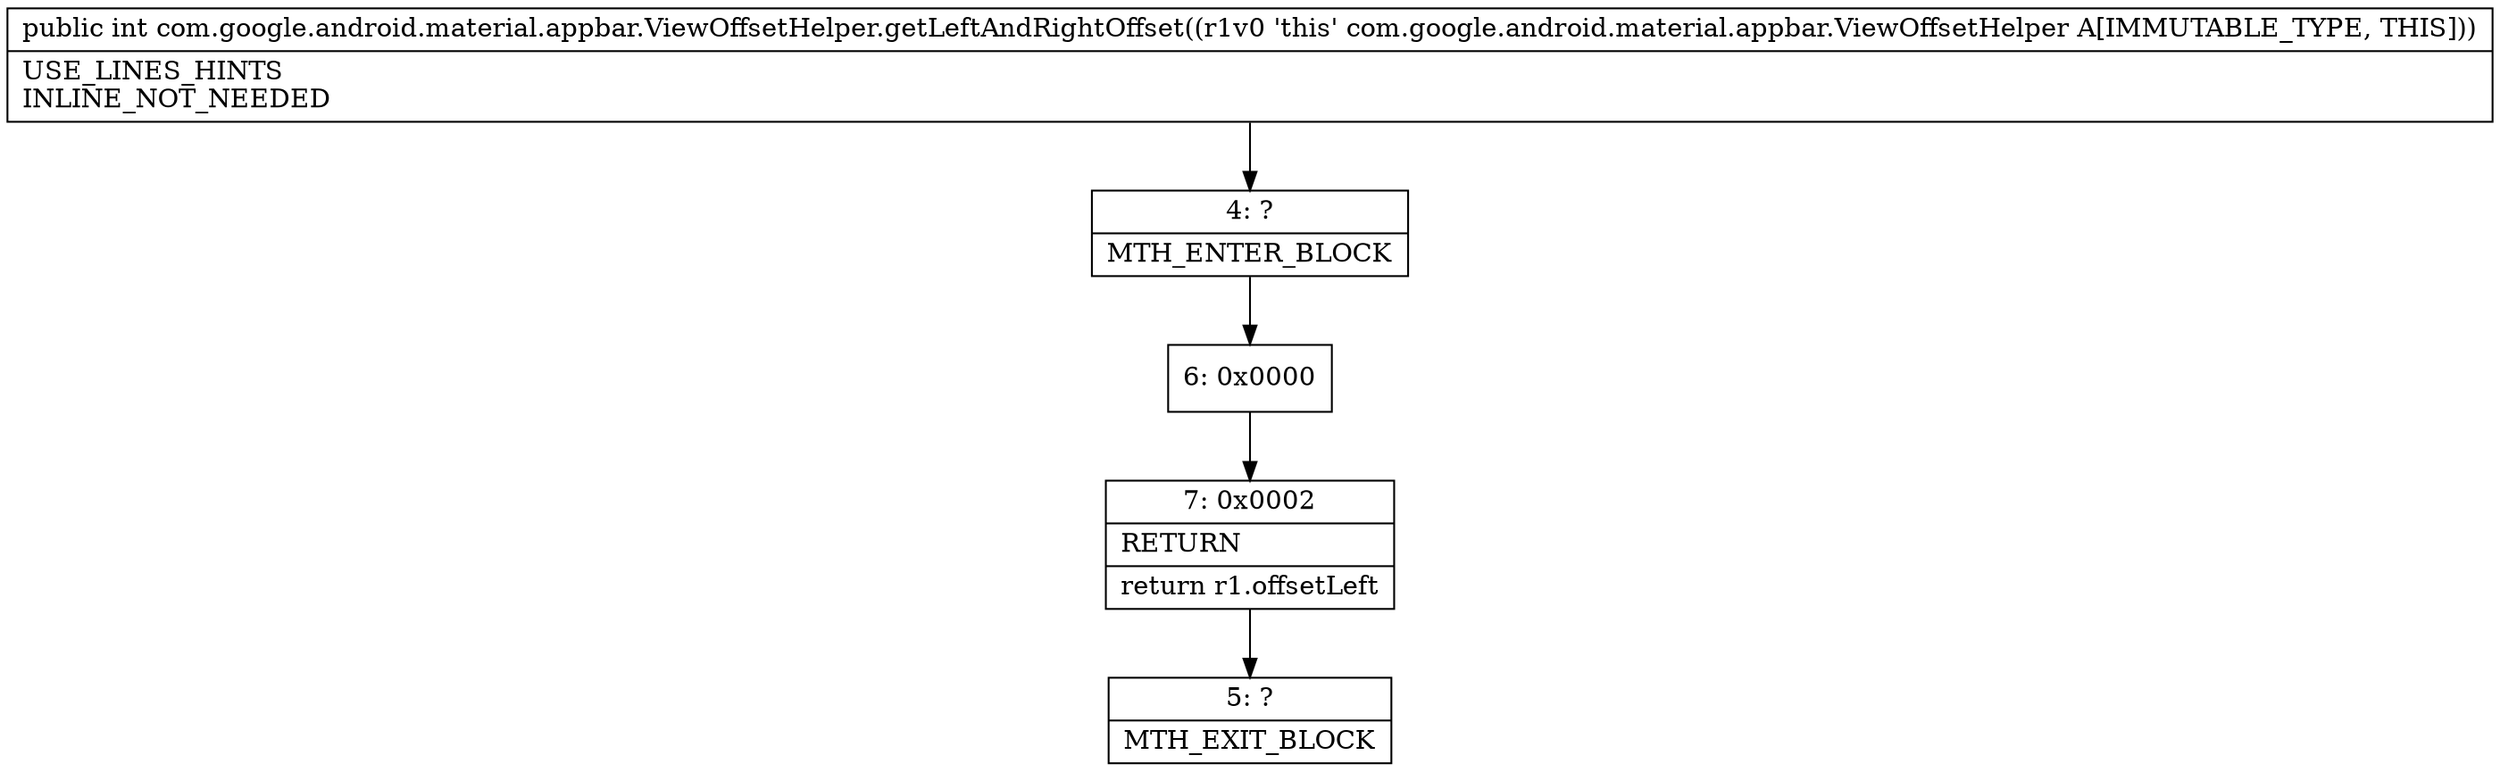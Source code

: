 digraph "CFG forcom.google.android.material.appbar.ViewOffsetHelper.getLeftAndRightOffset()I" {
Node_4 [shape=record,label="{4\:\ ?|MTH_ENTER_BLOCK\l}"];
Node_6 [shape=record,label="{6\:\ 0x0000}"];
Node_7 [shape=record,label="{7\:\ 0x0002|RETURN\l|return r1.offsetLeft\l}"];
Node_5 [shape=record,label="{5\:\ ?|MTH_EXIT_BLOCK\l}"];
MethodNode[shape=record,label="{public int com.google.android.material.appbar.ViewOffsetHelper.getLeftAndRightOffset((r1v0 'this' com.google.android.material.appbar.ViewOffsetHelper A[IMMUTABLE_TYPE, THIS]))  | USE_LINES_HINTS\lINLINE_NOT_NEEDED\l}"];
MethodNode -> Node_4;Node_4 -> Node_6;
Node_6 -> Node_7;
Node_7 -> Node_5;
}

